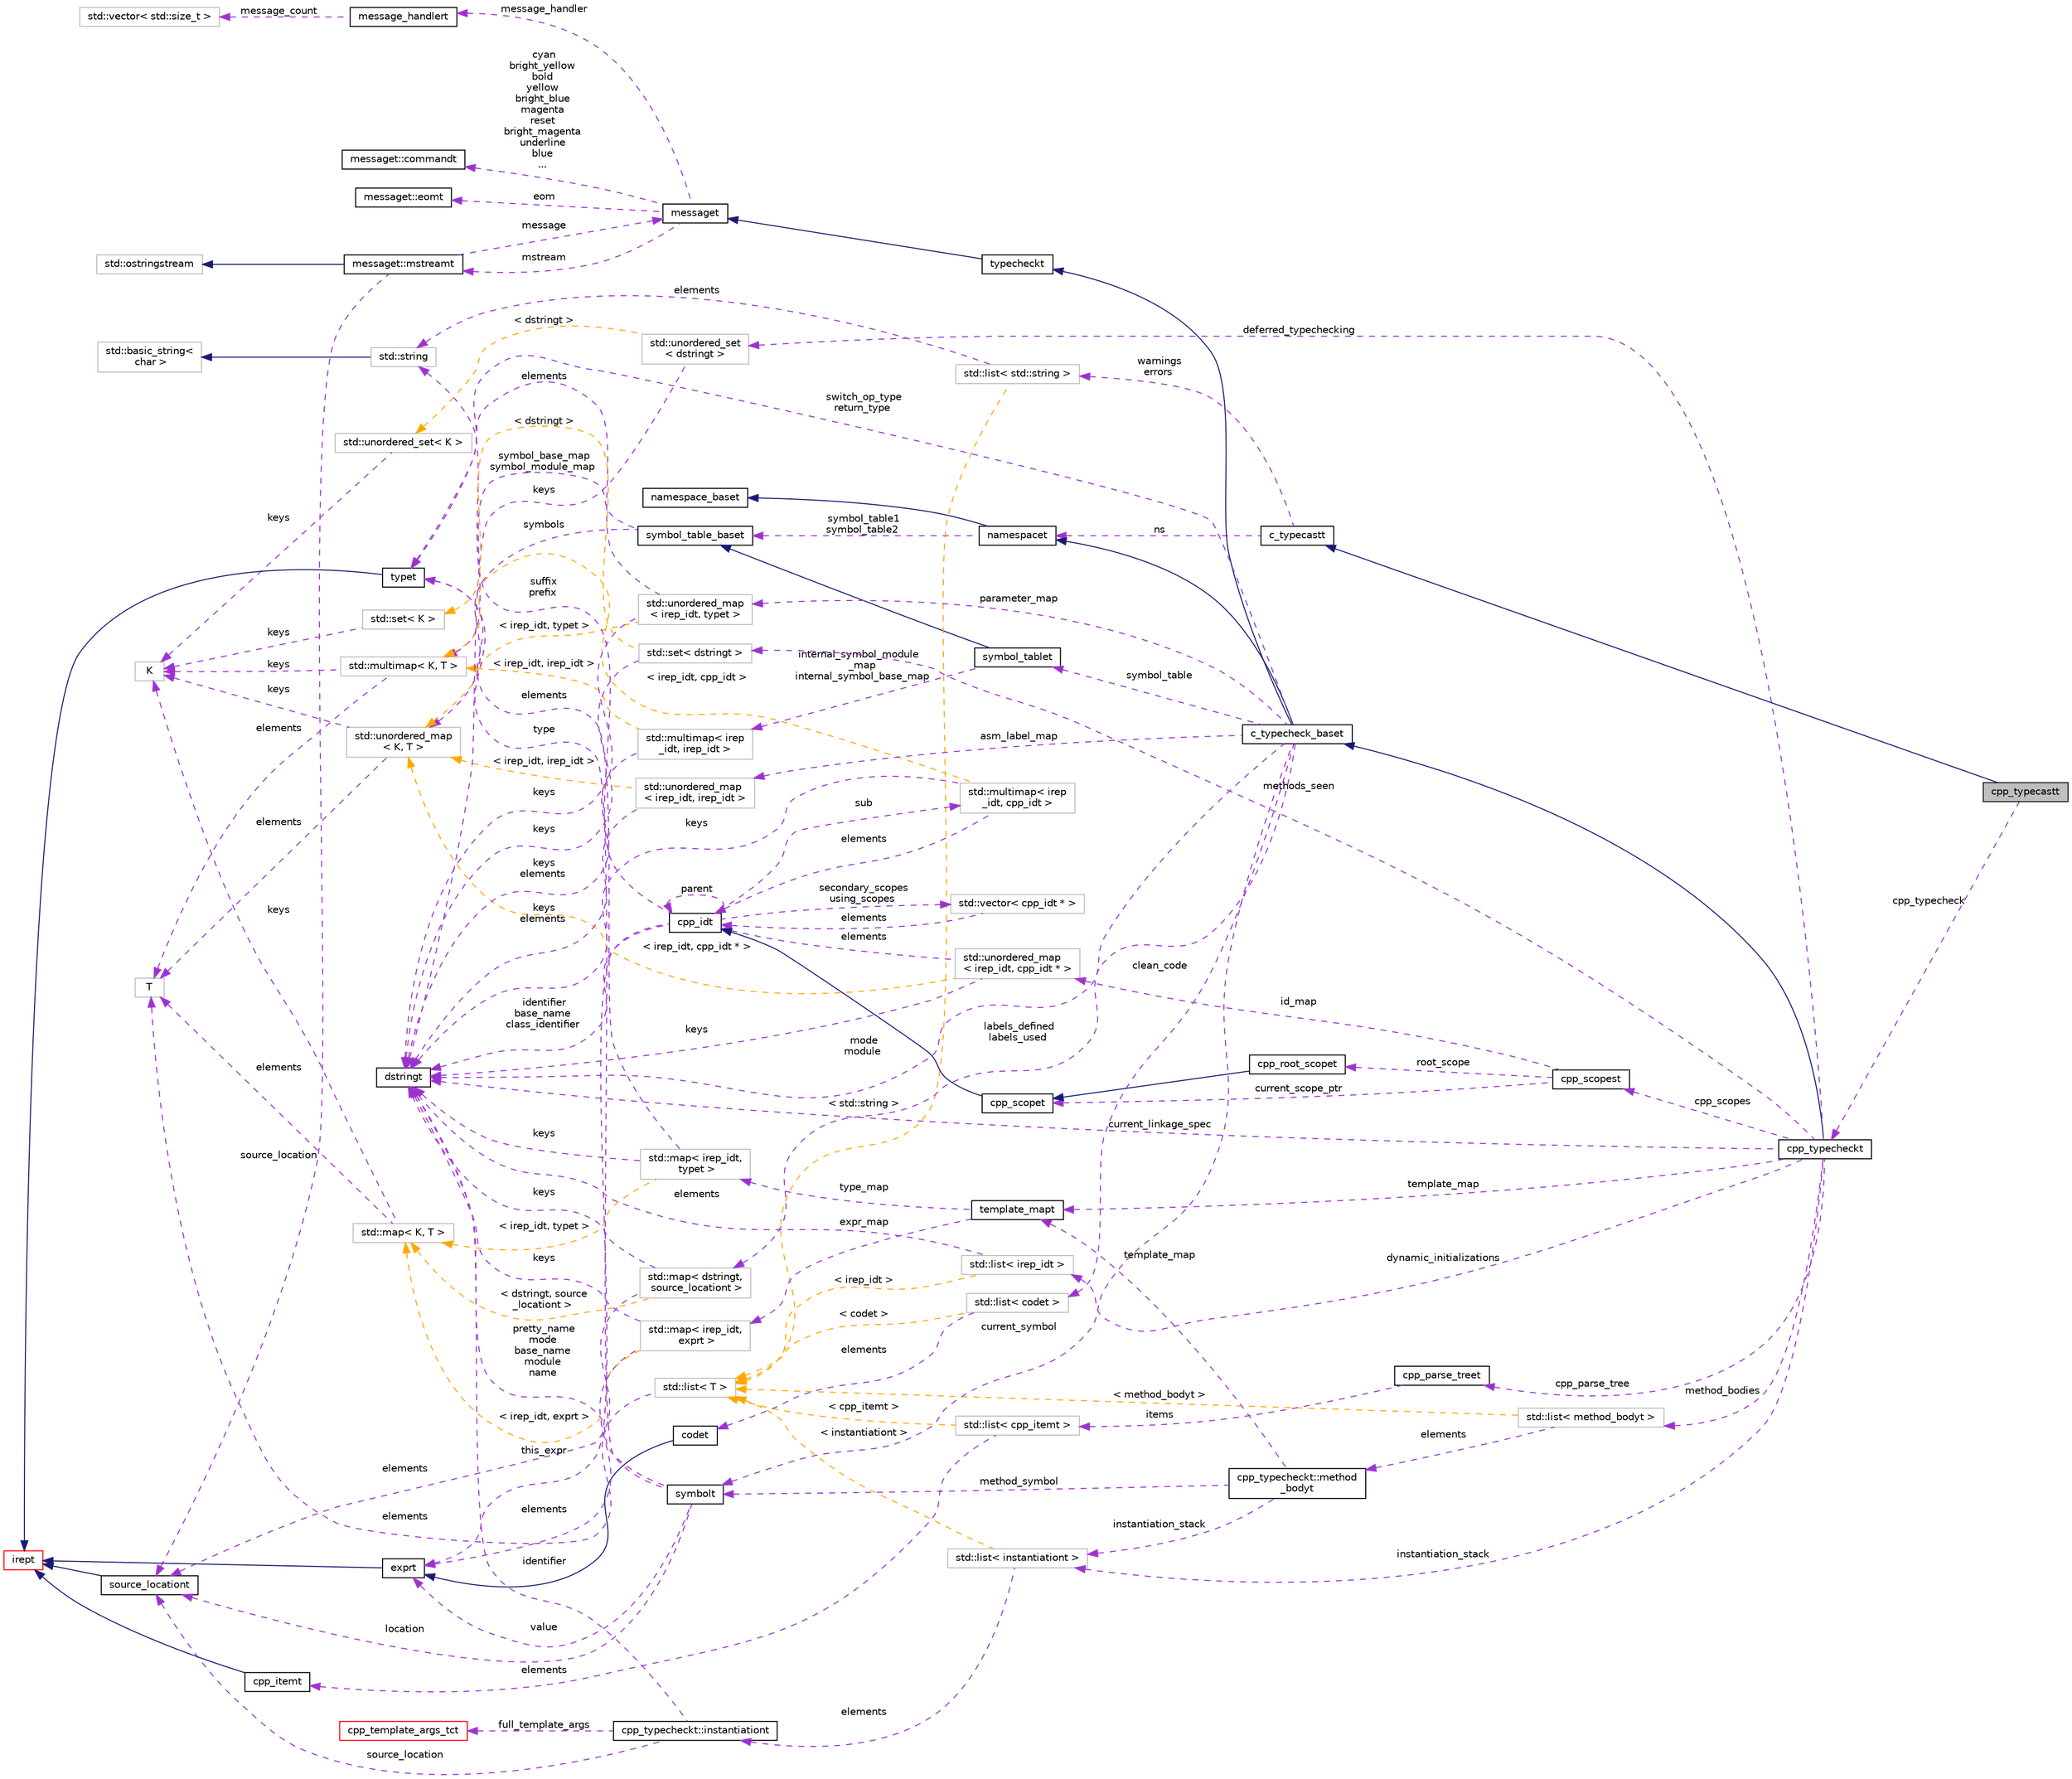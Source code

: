 digraph "cpp_typecastt"
{
 // LATEX_PDF_SIZE
  bgcolor="transparent";
  edge [fontname="Helvetica",fontsize="10",labelfontname="Helvetica",labelfontsize="10"];
  node [fontname="Helvetica",fontsize="10",shape=record];
  rankdir="LR";
  Node1 [label="cpp_typecastt",height=0.2,width=0.4,color="black", fillcolor="grey75", style="filled", fontcolor="black",tooltip=" "];
  Node2 -> Node1 [dir="back",color="midnightblue",fontsize="10",style="solid",fontname="Helvetica"];
  Node2 [label="c_typecastt",height=0.2,width=0.4,color="black",URL="$classc__typecastt.html",tooltip=" "];
  Node3 -> Node2 [dir="back",color="darkorchid3",fontsize="10",style="dashed",label=" ns" ,fontname="Helvetica"];
  Node3 [label="namespacet",height=0.2,width=0.4,color="black",URL="$classnamespacet.html",tooltip="A namespacet is essentially one or two symbol tables bound together, to allow for symbol lookups in t..."];
  Node4 -> Node3 [dir="back",color="midnightblue",fontsize="10",style="solid",fontname="Helvetica"];
  Node4 [label="namespace_baset",height=0.2,width=0.4,color="black",URL="$classnamespace__baset.html",tooltip="Basic interface for a namespace."];
  Node5 -> Node3 [dir="back",color="darkorchid3",fontsize="10",style="dashed",label=" symbol_table1\nsymbol_table2" ,fontname="Helvetica"];
  Node5 [label="symbol_table_baset",height=0.2,width=0.4,color="black",URL="$classsymbol__table__baset.html",tooltip="The symbol table base class interface."];
  Node6 -> Node5 [dir="back",color="darkorchid3",fontsize="10",style="dashed",label=" symbol_base_map\nsymbol_module_map" ,fontname="Helvetica"];
  Node6 [label="std::multimap\< K, T \>",height=0.2,width=0.4,color="grey75",tooltip="STL class."];
  Node7 -> Node6 [dir="back",color="darkorchid3",fontsize="10",style="dashed",label=" keys" ,fontname="Helvetica"];
  Node7 [label="K",height=0.2,width=0.4,color="grey75",tooltip=" "];
  Node8 -> Node6 [dir="back",color="darkorchid3",fontsize="10",style="dashed",label=" elements" ,fontname="Helvetica"];
  Node8 [label="T",height=0.2,width=0.4,color="grey75",tooltip=" "];
  Node9 -> Node5 [dir="back",color="darkorchid3",fontsize="10",style="dashed",label=" symbols" ,fontname="Helvetica"];
  Node9 [label="std::unordered_map\l\< K, T \>",height=0.2,width=0.4,color="grey75",tooltip="STL class."];
  Node7 -> Node9 [dir="back",color="darkorchid3",fontsize="10",style="dashed",label=" keys" ,fontname="Helvetica"];
  Node8 -> Node9 [dir="back",color="darkorchid3",fontsize="10",style="dashed",label=" elements" ,fontname="Helvetica"];
  Node10 -> Node2 [dir="back",color="darkorchid3",fontsize="10",style="dashed",label=" warnings\nerrors" ,fontname="Helvetica"];
  Node10 [label="std::list\< std::string \>",height=0.2,width=0.4,color="grey75",tooltip=" "];
  Node11 -> Node10 [dir="back",color="darkorchid3",fontsize="10",style="dashed",label=" elements" ,fontname="Helvetica"];
  Node11 [label="std::string",height=0.2,width=0.4,color="grey75",tooltip="STL class."];
  Node12 -> Node11 [dir="back",color="midnightblue",fontsize="10",style="solid",fontname="Helvetica"];
  Node12 [label="std::basic_string\<\l char \>",height=0.2,width=0.4,color="grey75",tooltip="STL class."];
  Node13 -> Node10 [dir="back",color="orange",fontsize="10",style="dashed",label=" \< std::string \>" ,fontname="Helvetica"];
  Node13 [label="std::list\< T \>",height=0.2,width=0.4,color="grey75",tooltip="STL class."];
  Node8 -> Node13 [dir="back",color="darkorchid3",fontsize="10",style="dashed",label=" elements" ,fontname="Helvetica"];
  Node14 -> Node1 [dir="back",color="darkorchid3",fontsize="10",style="dashed",label=" cpp_typecheck" ,fontname="Helvetica"];
  Node14 [label="cpp_typecheckt",height=0.2,width=0.4,color="black",URL="$classcpp__typecheckt.html",tooltip=" "];
  Node15 -> Node14 [dir="back",color="midnightblue",fontsize="10",style="solid",fontname="Helvetica"];
  Node15 [label="c_typecheck_baset",height=0.2,width=0.4,color="black",URL="$classc__typecheck__baset.html",tooltip=" "];
  Node16 -> Node15 [dir="back",color="midnightblue",fontsize="10",style="solid",fontname="Helvetica"];
  Node16 [label="typecheckt",height=0.2,width=0.4,color="black",URL="$classtypecheckt.html",tooltip=" "];
  Node17 -> Node16 [dir="back",color="midnightblue",fontsize="10",style="solid",fontname="Helvetica"];
  Node17 [label="messaget",height=0.2,width=0.4,color="black",URL="$classmessaget.html",tooltip="Class that provides messages with a built-in verbosity 'level'."];
  Node18 -> Node17 [dir="back",color="darkorchid3",fontsize="10",style="dashed",label=" message_handler" ,fontname="Helvetica"];
  Node18 [label="message_handlert",height=0.2,width=0.4,color="black",URL="$classmessage__handlert.html",tooltip=" "];
  Node19 -> Node18 [dir="back",color="darkorchid3",fontsize="10",style="dashed",label=" message_count" ,fontname="Helvetica"];
  Node19 [label="std::vector\< std::size_t \>",height=0.2,width=0.4,color="grey75",tooltip=" "];
  Node21 -> Node17 [dir="back",color="darkorchid3",fontsize="10",style="dashed",label=" cyan\nbright_yellow\nbold\nyellow\nbright_blue\nmagenta\nreset\nbright_magenta\nunderline\nblue\n..." ,fontname="Helvetica"];
  Node21 [label="messaget::commandt",height=0.2,width=0.4,color="black",URL="$classmessaget_1_1commandt.html",tooltip=" "];
  Node22 -> Node17 [dir="back",color="darkorchid3",fontsize="10",style="dashed",label=" mstream" ,fontname="Helvetica"];
  Node22 [label="messaget::mstreamt",height=0.2,width=0.4,color="black",URL="$classmessaget_1_1mstreamt.html",tooltip=" "];
  Node23 -> Node22 [dir="back",color="midnightblue",fontsize="10",style="solid",fontname="Helvetica"];
  Node23 [label="std::ostringstream",height=0.2,width=0.4,color="grey75",tooltip="STL class."];
  Node17 -> Node22 [dir="back",color="darkorchid3",fontsize="10",style="dashed",label=" message" ,fontname="Helvetica"];
  Node28 -> Node22 [dir="back",color="darkorchid3",fontsize="10",style="dashed",label=" source_location" ,fontname="Helvetica"];
  Node28 [label="source_locationt",height=0.2,width=0.4,color="black",URL="$classsource__locationt.html",tooltip=" "];
  Node29 -> Node28 [dir="back",color="midnightblue",fontsize="10",style="solid",fontname="Helvetica"];
  Node29 [label="irept",height=0.2,width=0.4,color="red",URL="$classirept.html",tooltip="There are a large number of kinds of tree structured or tree-like data in CPROVER."];
  Node36 -> Node17 [dir="back",color="darkorchid3",fontsize="10",style="dashed",label=" eom" ,fontname="Helvetica"];
  Node36 [label="messaget::eomt",height=0.2,width=0.4,color="black",URL="$classmessaget_1_1eomt.html",tooltip=" "];
  Node3 -> Node15 [dir="back",color="midnightblue",fontsize="10",style="solid",fontname="Helvetica"];
  Node37 -> Node15 [dir="back",color="darkorchid3",fontsize="10",style="dashed",label=" symbol_table" ,fontname="Helvetica"];
  Node37 [label="symbol_tablet",height=0.2,width=0.4,color="black",URL="$classsymbol__tablet.html",tooltip="The symbol table."];
  Node5 -> Node37 [dir="back",color="midnightblue",fontsize="10",style="solid",fontname="Helvetica"];
  Node38 -> Node37 [dir="back",color="darkorchid3",fontsize="10",style="dashed",label=" internal_symbol_module\l_map\ninternal_symbol_base_map" ,fontname="Helvetica"];
  Node38 [label="std::multimap\< irep\l_idt, irep_idt \>",height=0.2,width=0.4,color="grey75",tooltip=" "];
  Node34 -> Node38 [dir="back",color="darkorchid3",fontsize="10",style="dashed",label=" keys\nelements" ,fontname="Helvetica"];
  Node34 [label="dstringt",height=0.2,width=0.4,color="black",URL="$classdstringt.html",tooltip="dstringt has one field, an unsigned integer no which is an index into a static table of strings."];
  Node6 -> Node38 [dir="back",color="orange",fontsize="10",style="dashed",label=" \< irep_idt, irep_idt \>" ,fontname="Helvetica"];
  Node39 -> Node15 [dir="back",color="darkorchid3",fontsize="10",style="dashed",label=" asm_label_map" ,fontname="Helvetica"];
  Node39 [label="std::unordered_map\l\< irep_idt, irep_idt \>",height=0.2,width=0.4,color="grey75",tooltip=" "];
  Node34 -> Node39 [dir="back",color="darkorchid3",fontsize="10",style="dashed",label=" keys\nelements" ,fontname="Helvetica"];
  Node9 -> Node39 [dir="back",color="orange",fontsize="10",style="dashed",label=" \< irep_idt, irep_idt \>" ,fontname="Helvetica"];
  Node40 -> Node15 [dir="back",color="darkorchid3",fontsize="10",style="dashed",label=" labels_defined\nlabels_used" ,fontname="Helvetica"];
  Node40 [label="std::map\< dstringt,\l source_locationt \>",height=0.2,width=0.4,color="grey75",tooltip=" "];
  Node34 -> Node40 [dir="back",color="darkorchid3",fontsize="10",style="dashed",label=" keys" ,fontname="Helvetica"];
  Node28 -> Node40 [dir="back",color="darkorchid3",fontsize="10",style="dashed",label=" elements" ,fontname="Helvetica"];
  Node41 -> Node40 [dir="back",color="orange",fontsize="10",style="dashed",label=" \< dstringt, source\l_locationt \>" ,fontname="Helvetica"];
  Node41 [label="std::map\< K, T \>",height=0.2,width=0.4,color="grey75",tooltip="STL class."];
  Node7 -> Node41 [dir="back",color="darkorchid3",fontsize="10",style="dashed",label=" keys" ,fontname="Helvetica"];
  Node8 -> Node41 [dir="back",color="darkorchid3",fontsize="10",style="dashed",label=" elements" ,fontname="Helvetica"];
  Node42 -> Node15 [dir="back",color="darkorchid3",fontsize="10",style="dashed",label=" switch_op_type\nreturn_type" ,fontname="Helvetica"];
  Node42 [label="typet",height=0.2,width=0.4,color="black",URL="$classtypet.html",tooltip="The type of an expression, extends irept."];
  Node29 -> Node42 [dir="back",color="midnightblue",fontsize="10",style="solid",fontname="Helvetica"];
  Node34 -> Node15 [dir="back",color="darkorchid3",fontsize="10",style="dashed",label=" mode\nmodule" ,fontname="Helvetica"];
  Node43 -> Node15 [dir="back",color="darkorchid3",fontsize="10",style="dashed",label=" current_symbol" ,fontname="Helvetica"];
  Node43 [label="symbolt",height=0.2,width=0.4,color="black",URL="$classsymbolt.html",tooltip="Symbol table entry."];
  Node42 -> Node43 [dir="back",color="darkorchid3",fontsize="10",style="dashed",label=" type" ,fontname="Helvetica"];
  Node34 -> Node43 [dir="back",color="darkorchid3",fontsize="10",style="dashed",label=" pretty_name\nmode\nbase_name\nmodule\nname" ,fontname="Helvetica"];
  Node44 -> Node43 [dir="back",color="darkorchid3",fontsize="10",style="dashed",label=" value" ,fontname="Helvetica"];
  Node44 [label="exprt",height=0.2,width=0.4,color="black",URL="$classexprt.html",tooltip="Base class for all expressions."];
  Node29 -> Node44 [dir="back",color="midnightblue",fontsize="10",style="solid",fontname="Helvetica"];
  Node28 -> Node43 [dir="back",color="darkorchid3",fontsize="10",style="dashed",label=" location" ,fontname="Helvetica"];
  Node45 -> Node15 [dir="back",color="darkorchid3",fontsize="10",style="dashed",label=" clean_code" ,fontname="Helvetica"];
  Node45 [label="std::list\< codet \>",height=0.2,width=0.4,color="grey75",tooltip=" "];
  Node46 -> Node45 [dir="back",color="darkorchid3",fontsize="10",style="dashed",label=" elements" ,fontname="Helvetica"];
  Node46 [label="codet",height=0.2,width=0.4,color="black",URL="$classcodet.html",tooltip="Data structure for representing an arbitrary statement in a program."];
  Node44 -> Node46 [dir="back",color="midnightblue",fontsize="10",style="solid",fontname="Helvetica"];
  Node13 -> Node45 [dir="back",color="orange",fontsize="10",style="dashed",label=" \< codet \>" ,fontname="Helvetica"];
  Node47 -> Node15 [dir="back",color="darkorchid3",fontsize="10",style="dashed",label=" parameter_map" ,fontname="Helvetica"];
  Node47 [label="std::unordered_map\l\< irep_idt, typet \>",height=0.2,width=0.4,color="grey75",tooltip=" "];
  Node42 -> Node47 [dir="back",color="darkorchid3",fontsize="10",style="dashed",label=" elements" ,fontname="Helvetica"];
  Node34 -> Node47 [dir="back",color="darkorchid3",fontsize="10",style="dashed",label=" keys" ,fontname="Helvetica"];
  Node9 -> Node47 [dir="back",color="orange",fontsize="10",style="dashed",label=" \< irep_idt, typet \>" ,fontname="Helvetica"];
  Node48 -> Node14 [dir="back",color="darkorchid3",fontsize="10",style="dashed",label=" deferred_typechecking" ,fontname="Helvetica"];
  Node48 [label="std::unordered_set\l\< dstringt \>",height=0.2,width=0.4,color="grey75",tooltip=" "];
  Node34 -> Node48 [dir="back",color="darkorchid3",fontsize="10",style="dashed",label=" keys" ,fontname="Helvetica"];
  Node49 -> Node48 [dir="back",color="orange",fontsize="10",style="dashed",label=" \< dstringt \>" ,fontname="Helvetica"];
  Node49 [label="std::unordered_set\< K \>",height=0.2,width=0.4,color="grey75",tooltip="STL class."];
  Node7 -> Node49 [dir="back",color="darkorchid3",fontsize="10",style="dashed",label=" keys" ,fontname="Helvetica"];
  Node50 -> Node14 [dir="back",color="darkorchid3",fontsize="10",style="dashed",label=" dynamic_initializations" ,fontname="Helvetica"];
  Node50 [label="std::list\< irep_idt \>",height=0.2,width=0.4,color="grey75",tooltip=" "];
  Node34 -> Node50 [dir="back",color="darkorchid3",fontsize="10",style="dashed",label=" elements" ,fontname="Helvetica"];
  Node13 -> Node50 [dir="back",color="orange",fontsize="10",style="dashed",label=" \< irep_idt \>" ,fontname="Helvetica"];
  Node51 -> Node14 [dir="back",color="darkorchid3",fontsize="10",style="dashed",label=" cpp_scopes" ,fontname="Helvetica"];
  Node51 [label="cpp_scopest",height=0.2,width=0.4,color="black",URL="$classcpp__scopest.html",tooltip=" "];
  Node52 -> Node51 [dir="back",color="darkorchid3",fontsize="10",style="dashed",label=" id_map" ,fontname="Helvetica"];
  Node52 [label="std::unordered_map\l\< irep_idt, cpp_idt * \>",height=0.2,width=0.4,color="grey75",tooltip=" "];
  Node34 -> Node52 [dir="back",color="darkorchid3",fontsize="10",style="dashed",label=" keys" ,fontname="Helvetica"];
  Node53 -> Node52 [dir="back",color="darkorchid3",fontsize="10",style="dashed",label=" elements" ,fontname="Helvetica"];
  Node53 [label="cpp_idt",height=0.2,width=0.4,color="black",URL="$classcpp__idt.html",tooltip=" "];
  Node54 -> Node53 [dir="back",color="darkorchid3",fontsize="10",style="dashed",label=" secondary_scopes\nusing_scopes" ,fontname="Helvetica"];
  Node54 [label="std::vector\< cpp_idt * \>",height=0.2,width=0.4,color="grey75",tooltip=" "];
  Node53 -> Node54 [dir="back",color="darkorchid3",fontsize="10",style="dashed",label=" elements" ,fontname="Helvetica"];
  Node55 -> Node53 [dir="back",color="darkorchid3",fontsize="10",style="dashed",label=" sub" ,fontname="Helvetica"];
  Node55 [label="std::multimap\< irep\l_idt, cpp_idt \>",height=0.2,width=0.4,color="grey75",tooltip=" "];
  Node34 -> Node55 [dir="back",color="darkorchid3",fontsize="10",style="dashed",label=" keys" ,fontname="Helvetica"];
  Node53 -> Node55 [dir="back",color="darkorchid3",fontsize="10",style="dashed",label=" elements" ,fontname="Helvetica"];
  Node6 -> Node55 [dir="back",color="orange",fontsize="10",style="dashed",label=" \< irep_idt, cpp_idt \>" ,fontname="Helvetica"];
  Node34 -> Node53 [dir="back",color="darkorchid3",fontsize="10",style="dashed",label=" identifier\nbase_name\nclass_identifier" ,fontname="Helvetica"];
  Node53 -> Node53 [dir="back",color="darkorchid3",fontsize="10",style="dashed",label=" parent" ,fontname="Helvetica"];
  Node11 -> Node53 [dir="back",color="darkorchid3",fontsize="10",style="dashed",label=" suffix\nprefix" ,fontname="Helvetica"];
  Node44 -> Node53 [dir="back",color="darkorchid3",fontsize="10",style="dashed",label=" this_expr" ,fontname="Helvetica"];
  Node9 -> Node52 [dir="back",color="orange",fontsize="10",style="dashed",label=" \< irep_idt, cpp_idt * \>" ,fontname="Helvetica"];
  Node56 -> Node51 [dir="back",color="darkorchid3",fontsize="10",style="dashed",label=" root_scope" ,fontname="Helvetica"];
  Node56 [label="cpp_root_scopet",height=0.2,width=0.4,color="black",URL="$classcpp__root__scopet.html",tooltip=" "];
  Node57 -> Node56 [dir="back",color="midnightblue",fontsize="10",style="solid",fontname="Helvetica"];
  Node57 [label="cpp_scopet",height=0.2,width=0.4,color="black",URL="$classcpp__scopet.html",tooltip=" "];
  Node53 -> Node57 [dir="back",color="midnightblue",fontsize="10",style="solid",fontname="Helvetica"];
  Node57 -> Node51 [dir="back",color="darkorchid3",fontsize="10",style="dashed",label=" current_scope_ptr" ,fontname="Helvetica"];
  Node58 -> Node14 [dir="back",color="darkorchid3",fontsize="10",style="dashed",label=" method_bodies" ,fontname="Helvetica"];
  Node58 [label="std::list\< method_bodyt \>",height=0.2,width=0.4,color="grey75",tooltip=" "];
  Node59 -> Node58 [dir="back",color="darkorchid3",fontsize="10",style="dashed",label=" elements" ,fontname="Helvetica"];
  Node59 [label="cpp_typecheckt::method\l_bodyt",height=0.2,width=0.4,color="black",URL="$structcpp__typecheckt_1_1method__bodyt.html",tooltip=" "];
  Node43 -> Node59 [dir="back",color="darkorchid3",fontsize="10",style="dashed",label=" method_symbol" ,fontname="Helvetica"];
  Node60 -> Node59 [dir="back",color="darkorchid3",fontsize="10",style="dashed",label=" template_map" ,fontname="Helvetica"];
  Node60 [label="template_mapt",height=0.2,width=0.4,color="black",URL="$classtemplate__mapt.html",tooltip=" "];
  Node61 -> Node60 [dir="back",color="darkorchid3",fontsize="10",style="dashed",label=" type_map" ,fontname="Helvetica"];
  Node61 [label="std::map\< irep_idt,\l typet \>",height=0.2,width=0.4,color="grey75",tooltip=" "];
  Node42 -> Node61 [dir="back",color="darkorchid3",fontsize="10",style="dashed",label=" elements" ,fontname="Helvetica"];
  Node34 -> Node61 [dir="back",color="darkorchid3",fontsize="10",style="dashed",label=" keys" ,fontname="Helvetica"];
  Node41 -> Node61 [dir="back",color="orange",fontsize="10",style="dashed",label=" \< irep_idt, typet \>" ,fontname="Helvetica"];
  Node62 -> Node60 [dir="back",color="darkorchid3",fontsize="10",style="dashed",label=" expr_map" ,fontname="Helvetica"];
  Node62 [label="std::map\< irep_idt,\l exprt \>",height=0.2,width=0.4,color="grey75",tooltip=" "];
  Node34 -> Node62 [dir="back",color="darkorchid3",fontsize="10",style="dashed",label=" keys" ,fontname="Helvetica"];
  Node44 -> Node62 [dir="back",color="darkorchid3",fontsize="10",style="dashed",label=" elements" ,fontname="Helvetica"];
  Node41 -> Node62 [dir="back",color="orange",fontsize="10",style="dashed",label=" \< irep_idt, exprt \>" ,fontname="Helvetica"];
  Node63 -> Node59 [dir="back",color="darkorchid3",fontsize="10",style="dashed",label=" instantiation_stack" ,fontname="Helvetica"];
  Node63 [label="std::list\< instantiationt \>",height=0.2,width=0.4,color="grey75",tooltip=" "];
  Node64 -> Node63 [dir="back",color="darkorchid3",fontsize="10",style="dashed",label=" elements" ,fontname="Helvetica"];
  Node64 [label="cpp_typecheckt::instantiationt",height=0.2,width=0.4,color="black",URL="$classcpp__typecheckt_1_1instantiationt.html",tooltip=" "];
  Node65 -> Node64 [dir="back",color="darkorchid3",fontsize="10",style="dashed",label=" full_template_args" ,fontname="Helvetica"];
  Node65 [label="cpp_template_args_tct",height=0.2,width=0.4,color="red",URL="$classcpp__template__args__tct.html",tooltip=" "];
  Node34 -> Node64 [dir="back",color="darkorchid3",fontsize="10",style="dashed",label=" identifier" ,fontname="Helvetica"];
  Node28 -> Node64 [dir="back",color="darkorchid3",fontsize="10",style="dashed",label=" source_location" ,fontname="Helvetica"];
  Node13 -> Node63 [dir="back",color="orange",fontsize="10",style="dashed",label=" \< instantiationt \>" ,fontname="Helvetica"];
  Node13 -> Node58 [dir="back",color="orange",fontsize="10",style="dashed",label=" \< method_bodyt \>" ,fontname="Helvetica"];
  Node34 -> Node14 [dir="back",color="darkorchid3",fontsize="10",style="dashed",label=" current_linkage_spec" ,fontname="Helvetica"];
  Node67 -> Node14 [dir="back",color="darkorchid3",fontsize="10",style="dashed",label=" methods_seen" ,fontname="Helvetica"];
  Node67 [label="std::set\< dstringt \>",height=0.2,width=0.4,color="grey75",tooltip=" "];
  Node34 -> Node67 [dir="back",color="darkorchid3",fontsize="10",style="dashed",label=" keys" ,fontname="Helvetica"];
  Node68 -> Node67 [dir="back",color="orange",fontsize="10",style="dashed",label=" \< dstringt \>" ,fontname="Helvetica"];
  Node68 [label="std::set\< K \>",height=0.2,width=0.4,color="grey75",tooltip="STL class."];
  Node7 -> Node68 [dir="back",color="darkorchid3",fontsize="10",style="dashed",label=" keys" ,fontname="Helvetica"];
  Node69 -> Node14 [dir="back",color="darkorchid3",fontsize="10",style="dashed",label=" cpp_parse_tree" ,fontname="Helvetica"];
  Node69 [label="cpp_parse_treet",height=0.2,width=0.4,color="black",URL="$classcpp__parse__treet.html",tooltip=" "];
  Node70 -> Node69 [dir="back",color="darkorchid3",fontsize="10",style="dashed",label=" items" ,fontname="Helvetica"];
  Node70 [label="std::list\< cpp_itemt \>",height=0.2,width=0.4,color="grey75",tooltip=" "];
  Node71 -> Node70 [dir="back",color="darkorchid3",fontsize="10",style="dashed",label=" elements" ,fontname="Helvetica"];
  Node71 [label="cpp_itemt",height=0.2,width=0.4,color="black",URL="$classcpp__itemt.html",tooltip=" "];
  Node29 -> Node71 [dir="back",color="midnightblue",fontsize="10",style="solid",fontname="Helvetica"];
  Node13 -> Node70 [dir="back",color="orange",fontsize="10",style="dashed",label=" \< cpp_itemt \>" ,fontname="Helvetica"];
  Node60 -> Node14 [dir="back",color="darkorchid3",fontsize="10",style="dashed",label=" template_map" ,fontname="Helvetica"];
  Node63 -> Node14 [dir="back",color="darkorchid3",fontsize="10",style="dashed",label=" instantiation_stack" ,fontname="Helvetica"];
}
